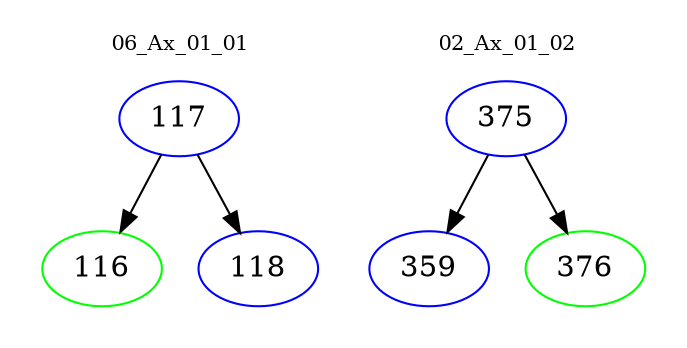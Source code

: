 digraph{
subgraph cluster_0 {
color = white
label = "06_Ax_01_01";
fontsize=10;
T0_117 [label="117", color="blue"]
T0_117 -> T0_116 [color="black"]
T0_116 [label="116", color="green"]
T0_117 -> T0_118 [color="black"]
T0_118 [label="118", color="blue"]
}
subgraph cluster_1 {
color = white
label = "02_Ax_01_02";
fontsize=10;
T1_375 [label="375", color="blue"]
T1_375 -> T1_359 [color="black"]
T1_359 [label="359", color="blue"]
T1_375 -> T1_376 [color="black"]
T1_376 [label="376", color="green"]
}
}
